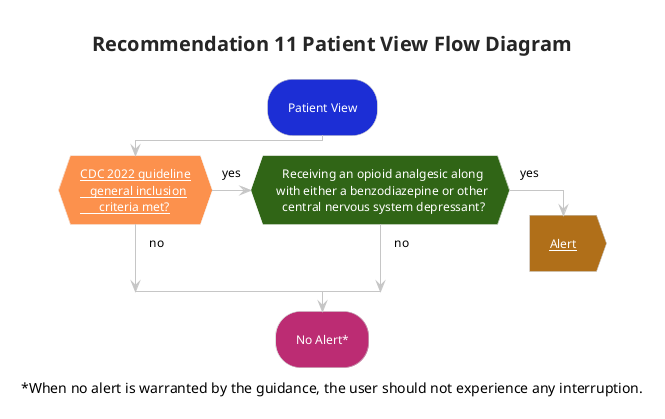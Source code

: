 @startuml flow_rec11_patientview
!theme carbon-gray
skinparam hyperlinkColor white
<style>
activityDiagram {
 FontColor white
 RoundCorner 50
 arrow {
  FontColor: Black
 }
 diamond {
  BackgroundColor #fc914d
 }
}
</style>
title Recommendation 11 Patient View Flow Diagram
#1C2ED5:Patient View; 
if ([[subroutines.html#cdc-2022-general-inclusion-criteria CDC 2022 guideline\n   general inclusion\n      criteria met?]]) then (no)
#306516:(yes) elseif (   Receiving an opioid analgesic along\n with either a benzodiazepine or other\n   central nervous system depressant?) then (no) 
else (yes) 
#b06f19:[[user-interaction-alerts.html#recommendation-11-alert Alert]];<<output>>
kill
endif
#BC2C73:No Alert*;
caption ~*When no alert is warranted by the guidance, the user should not experience any interruption.
@enduml